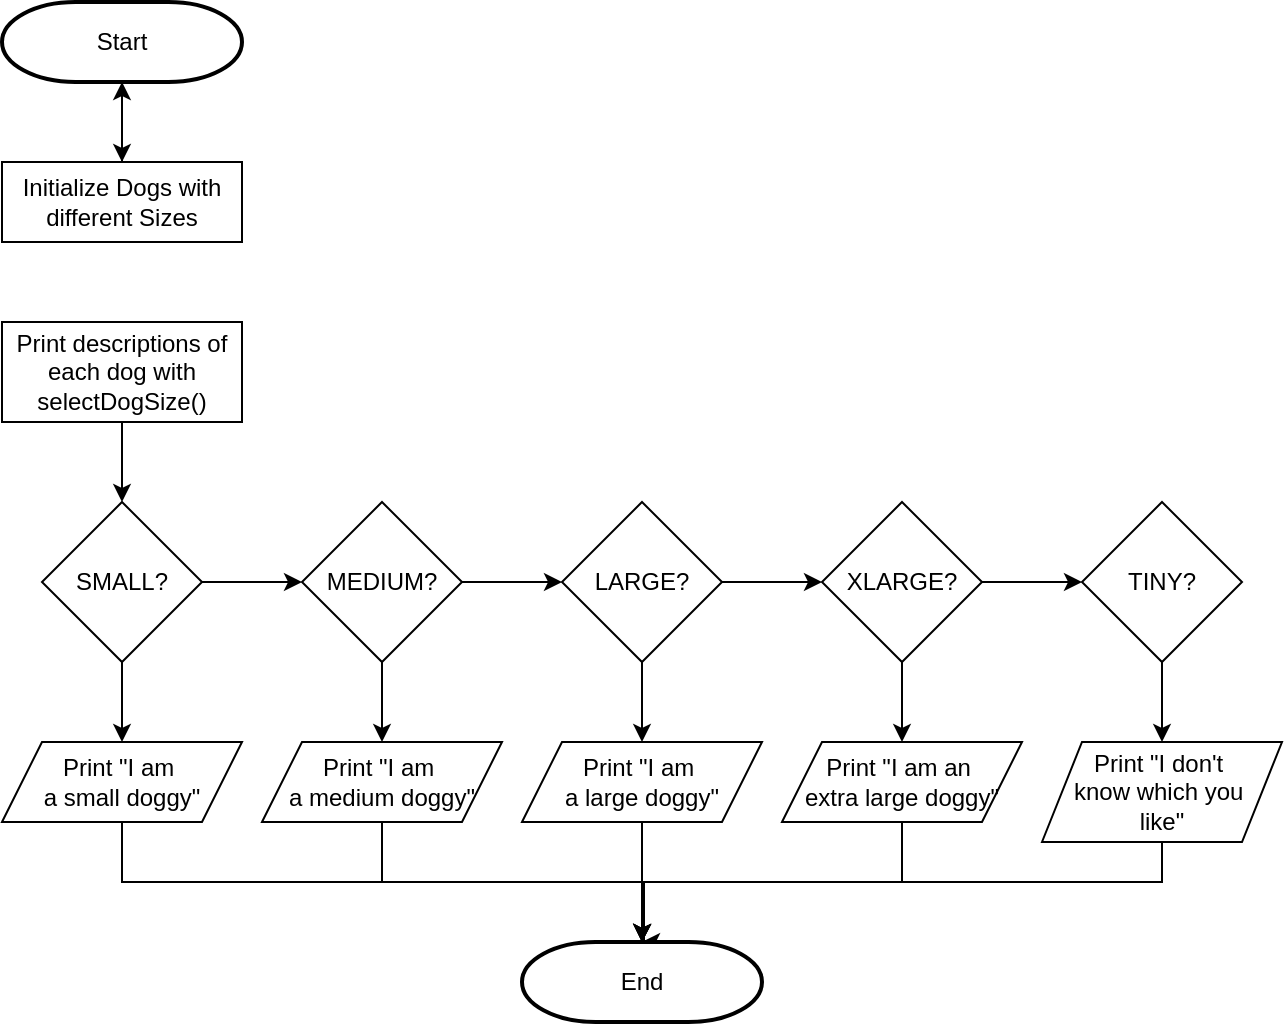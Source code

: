 <mxfile version="24.8.3">
  <diagram name="Page-1" id="fjb2CtLeX8C8UQ3iuAO1">
    <mxGraphModel dx="933" dy="1035" grid="1" gridSize="10" guides="1" tooltips="1" connect="1" arrows="1" fold="1" page="1" pageScale="1" pageWidth="850" pageHeight="1100" math="0" shadow="0">
      <root>
        <mxCell id="0" />
        <mxCell id="1" parent="0" />
        <mxCell id="PSnEmTgQ8clI8SFjAode-15" style="edgeStyle=orthogonalEdgeStyle;rounded=0;orthogonalLoop=1;jettySize=auto;html=1;exitX=0.5;exitY=1;exitDx=0;exitDy=0;exitPerimeter=0;" edge="1" parent="1" source="PSnEmTgQ8clI8SFjAode-1" target="PSnEmTgQ8clI8SFjAode-2">
          <mxGeometry relative="1" as="geometry" />
        </mxCell>
        <mxCell id="PSnEmTgQ8clI8SFjAode-1" value="Start" style="strokeWidth=2;html=1;shape=mxgraph.flowchart.terminator;whiteSpace=wrap;" vertex="1" parent="1">
          <mxGeometry x="50" y="280" width="120" height="40" as="geometry" />
        </mxCell>
        <mxCell id="PSnEmTgQ8clI8SFjAode-32" value="" style="edgeStyle=orthogonalEdgeStyle;rounded=0;orthogonalLoop=1;jettySize=auto;html=1;" edge="1" parent="1" source="PSnEmTgQ8clI8SFjAode-2" target="PSnEmTgQ8clI8SFjAode-1">
          <mxGeometry relative="1" as="geometry" />
        </mxCell>
        <mxCell id="PSnEmTgQ8clI8SFjAode-2" value="Initialize Dogs with different Sizes" style="rounded=0;whiteSpace=wrap;html=1;" vertex="1" parent="1">
          <mxGeometry x="50" y="360" width="120" height="40" as="geometry" />
        </mxCell>
        <mxCell id="PSnEmTgQ8clI8SFjAode-10" style="edgeStyle=orthogonalEdgeStyle;rounded=0;orthogonalLoop=1;jettySize=auto;html=1;exitX=1;exitY=0.5;exitDx=0;exitDy=0;" edge="1" parent="1" source="PSnEmTgQ8clI8SFjAode-4" target="PSnEmTgQ8clI8SFjAode-5">
          <mxGeometry relative="1" as="geometry" />
        </mxCell>
        <mxCell id="PSnEmTgQ8clI8SFjAode-27" style="edgeStyle=orthogonalEdgeStyle;rounded=0;orthogonalLoop=1;jettySize=auto;html=1;exitX=0.5;exitY=1;exitDx=0;exitDy=0;entryX=0.5;entryY=0;entryDx=0;entryDy=0;" edge="1" parent="1" source="PSnEmTgQ8clI8SFjAode-4" target="PSnEmTgQ8clI8SFjAode-21">
          <mxGeometry relative="1" as="geometry" />
        </mxCell>
        <mxCell id="PSnEmTgQ8clI8SFjAode-4" value="SMALL?" style="rhombus;whiteSpace=wrap;html=1;" vertex="1" parent="1">
          <mxGeometry x="70" y="530" width="80" height="80" as="geometry" />
        </mxCell>
        <mxCell id="PSnEmTgQ8clI8SFjAode-11" style="edgeStyle=orthogonalEdgeStyle;rounded=0;orthogonalLoop=1;jettySize=auto;html=1;exitX=1;exitY=0.5;exitDx=0;exitDy=0;entryX=0;entryY=0.5;entryDx=0;entryDy=0;" edge="1" parent="1" source="PSnEmTgQ8clI8SFjAode-5" target="PSnEmTgQ8clI8SFjAode-6">
          <mxGeometry relative="1" as="geometry" />
        </mxCell>
        <mxCell id="PSnEmTgQ8clI8SFjAode-28" style="edgeStyle=orthogonalEdgeStyle;rounded=0;orthogonalLoop=1;jettySize=auto;html=1;exitX=0.5;exitY=1;exitDx=0;exitDy=0;entryX=0.5;entryY=0;entryDx=0;entryDy=0;" edge="1" parent="1" source="PSnEmTgQ8clI8SFjAode-5" target="PSnEmTgQ8clI8SFjAode-22">
          <mxGeometry relative="1" as="geometry" />
        </mxCell>
        <mxCell id="PSnEmTgQ8clI8SFjAode-5" value="MEDIUM?" style="rhombus;whiteSpace=wrap;html=1;strokeColor=default;align=center;verticalAlign=middle;fontFamily=Helvetica;fontSize=12;fontColor=default;fillColor=default;" vertex="1" parent="1">
          <mxGeometry x="200" y="530" width="80" height="80" as="geometry" />
        </mxCell>
        <mxCell id="PSnEmTgQ8clI8SFjAode-12" style="edgeStyle=orthogonalEdgeStyle;rounded=0;orthogonalLoop=1;jettySize=auto;html=1;exitX=1;exitY=0.5;exitDx=0;exitDy=0;entryX=0;entryY=0.5;entryDx=0;entryDy=0;" edge="1" parent="1" source="PSnEmTgQ8clI8SFjAode-6" target="PSnEmTgQ8clI8SFjAode-7">
          <mxGeometry relative="1" as="geometry" />
        </mxCell>
        <mxCell id="PSnEmTgQ8clI8SFjAode-29" style="edgeStyle=orthogonalEdgeStyle;rounded=0;orthogonalLoop=1;jettySize=auto;html=1;exitX=0.5;exitY=1;exitDx=0;exitDy=0;entryX=0.5;entryY=0;entryDx=0;entryDy=0;" edge="1" parent="1" source="PSnEmTgQ8clI8SFjAode-6" target="PSnEmTgQ8clI8SFjAode-23">
          <mxGeometry relative="1" as="geometry" />
        </mxCell>
        <mxCell id="PSnEmTgQ8clI8SFjAode-6" value="LARGE?" style="rhombus;whiteSpace=wrap;html=1;strokeColor=default;align=center;verticalAlign=middle;fontFamily=Helvetica;fontSize=12;fontColor=default;fillColor=default;" vertex="1" parent="1">
          <mxGeometry x="330" y="530" width="80" height="80" as="geometry" />
        </mxCell>
        <mxCell id="PSnEmTgQ8clI8SFjAode-13" style="edgeStyle=orthogonalEdgeStyle;rounded=0;orthogonalLoop=1;jettySize=auto;html=1;exitX=1;exitY=0.5;exitDx=0;exitDy=0;entryX=0;entryY=0.5;entryDx=0;entryDy=0;" edge="1" parent="1" source="PSnEmTgQ8clI8SFjAode-7" target="PSnEmTgQ8clI8SFjAode-8">
          <mxGeometry relative="1" as="geometry" />
        </mxCell>
        <mxCell id="PSnEmTgQ8clI8SFjAode-30" style="edgeStyle=orthogonalEdgeStyle;rounded=0;orthogonalLoop=1;jettySize=auto;html=1;exitX=0.5;exitY=1;exitDx=0;exitDy=0;entryX=0.5;entryY=0;entryDx=0;entryDy=0;" edge="1" parent="1" source="PSnEmTgQ8clI8SFjAode-7" target="PSnEmTgQ8clI8SFjAode-24">
          <mxGeometry relative="1" as="geometry" />
        </mxCell>
        <mxCell id="PSnEmTgQ8clI8SFjAode-7" value="XLARGE?" style="rhombus;whiteSpace=wrap;html=1;strokeColor=default;align=center;verticalAlign=middle;fontFamily=Helvetica;fontSize=12;fontColor=default;fillColor=default;" vertex="1" parent="1">
          <mxGeometry x="460" y="530" width="80" height="80" as="geometry" />
        </mxCell>
        <mxCell id="PSnEmTgQ8clI8SFjAode-31" style="edgeStyle=orthogonalEdgeStyle;rounded=0;orthogonalLoop=1;jettySize=auto;html=1;exitX=0.5;exitY=1;exitDx=0;exitDy=0;entryX=0.5;entryY=0;entryDx=0;entryDy=0;" edge="1" parent="1" source="PSnEmTgQ8clI8SFjAode-8" target="PSnEmTgQ8clI8SFjAode-25">
          <mxGeometry relative="1" as="geometry" />
        </mxCell>
        <mxCell id="PSnEmTgQ8clI8SFjAode-8" value="TINY?" style="rhombus;whiteSpace=wrap;html=1;strokeColor=default;align=center;verticalAlign=middle;fontFamily=Helvetica;fontSize=12;fontColor=default;fillColor=default;" vertex="1" parent="1">
          <mxGeometry x="590" y="530" width="80" height="80" as="geometry" />
        </mxCell>
        <mxCell id="PSnEmTgQ8clI8SFjAode-19" style="edgeStyle=orthogonalEdgeStyle;rounded=0;orthogonalLoop=1;jettySize=auto;html=1;exitX=0.5;exitY=1;exitDx=0;exitDy=0;" edge="1" parent="1" source="PSnEmTgQ8clI8SFjAode-18" target="PSnEmTgQ8clI8SFjAode-4">
          <mxGeometry relative="1" as="geometry" />
        </mxCell>
        <mxCell id="PSnEmTgQ8clI8SFjAode-18" value="Print descriptions of each dog with selectDogSize()" style="rounded=0;whiteSpace=wrap;html=1;" vertex="1" parent="1">
          <mxGeometry x="50" y="440" width="120" height="50" as="geometry" />
        </mxCell>
        <mxCell id="PSnEmTgQ8clI8SFjAode-21" value="Print &quot;I am&amp;nbsp;&lt;div&gt;a small doggy&quot;&lt;/div&gt;" style="shape=parallelogram;perimeter=parallelogramPerimeter;whiteSpace=wrap;html=1;fixedSize=1;" vertex="1" parent="1">
          <mxGeometry x="50" y="650" width="120" height="40" as="geometry" />
        </mxCell>
        <mxCell id="PSnEmTgQ8clI8SFjAode-35" style="edgeStyle=orthogonalEdgeStyle;rounded=0;orthogonalLoop=1;jettySize=auto;html=1;exitX=0.5;exitY=1;exitDx=0;exitDy=0;" edge="1" parent="1" source="PSnEmTgQ8clI8SFjAode-22">
          <mxGeometry relative="1" as="geometry">
            <mxPoint x="370" y="750" as="targetPoint" />
          </mxGeometry>
        </mxCell>
        <mxCell id="PSnEmTgQ8clI8SFjAode-22" value="Print &quot;I am&amp;nbsp;&lt;div&gt;a medium doggy&quot;&lt;/div&gt;" style="shape=parallelogram;perimeter=parallelogramPerimeter;whiteSpace=wrap;html=1;fixedSize=1;" vertex="1" parent="1">
          <mxGeometry x="180" y="650" width="120" height="40" as="geometry" />
        </mxCell>
        <mxCell id="PSnEmTgQ8clI8SFjAode-36" style="edgeStyle=orthogonalEdgeStyle;rounded=0;orthogonalLoop=1;jettySize=auto;html=1;exitX=0.5;exitY=1;exitDx=0;exitDy=0;" edge="1" parent="1" source="PSnEmTgQ8clI8SFjAode-23">
          <mxGeometry relative="1" as="geometry">
            <mxPoint x="370" y="750" as="targetPoint" />
          </mxGeometry>
        </mxCell>
        <mxCell id="PSnEmTgQ8clI8SFjAode-23" value="Print &quot;I am&amp;nbsp;&lt;div&gt;a large doggy&quot;&lt;/div&gt;" style="shape=parallelogram;perimeter=parallelogramPerimeter;whiteSpace=wrap;html=1;fixedSize=1;" vertex="1" parent="1">
          <mxGeometry x="310" y="650" width="120" height="40" as="geometry" />
        </mxCell>
        <mxCell id="PSnEmTgQ8clI8SFjAode-37" style="edgeStyle=orthogonalEdgeStyle;rounded=0;orthogonalLoop=1;jettySize=auto;html=1;exitX=0.5;exitY=1;exitDx=0;exitDy=0;" edge="1" parent="1" source="PSnEmTgQ8clI8SFjAode-24">
          <mxGeometry relative="1" as="geometry">
            <mxPoint x="370" y="750" as="targetPoint" />
          </mxGeometry>
        </mxCell>
        <mxCell id="PSnEmTgQ8clI8SFjAode-24" value="Print &quot;I am&amp;nbsp;&lt;span style=&quot;background-color: initial;&quot;&gt;an&amp;nbsp;&lt;/span&gt;&lt;div&gt;&lt;span style=&quot;background-color: initial;&quot;&gt;extra large doggy&quot;&lt;/span&gt;&lt;/div&gt;" style="shape=parallelogram;perimeter=parallelogramPerimeter;whiteSpace=wrap;html=1;fixedSize=1;" vertex="1" parent="1">
          <mxGeometry x="440" y="650" width="120" height="40" as="geometry" />
        </mxCell>
        <mxCell id="PSnEmTgQ8clI8SFjAode-38" style="edgeStyle=orthogonalEdgeStyle;rounded=0;orthogonalLoop=1;jettySize=auto;html=1;exitX=0.5;exitY=1;exitDx=0;exitDy=0;" edge="1" parent="1" source="PSnEmTgQ8clI8SFjAode-25">
          <mxGeometry relative="1" as="geometry">
            <mxPoint x="370" y="750" as="targetPoint" />
            <Array as="points">
              <mxPoint x="630" y="720" />
              <mxPoint x="371" y="720" />
              <mxPoint x="371" y="750" />
            </Array>
          </mxGeometry>
        </mxCell>
        <mxCell id="PSnEmTgQ8clI8SFjAode-25" value="Print &quot;I don&#39;t&amp;nbsp;&lt;div&gt;know which you&amp;nbsp;&lt;/div&gt;&lt;div&gt;like&lt;span style=&quot;background-color: initial;&quot;&gt;&quot;&lt;/span&gt;&lt;/div&gt;" style="shape=parallelogram;perimeter=parallelogramPerimeter;whiteSpace=wrap;html=1;fixedSize=1;" vertex="1" parent="1">
          <mxGeometry x="570" y="650" width="120" height="50" as="geometry" />
        </mxCell>
        <mxCell id="PSnEmTgQ8clI8SFjAode-33" value="End" style="strokeWidth=2;html=1;shape=mxgraph.flowchart.terminator;whiteSpace=wrap;" vertex="1" parent="1">
          <mxGeometry x="310" y="750" width="120" height="40" as="geometry" />
        </mxCell>
        <mxCell id="PSnEmTgQ8clI8SFjAode-34" style="edgeStyle=orthogonalEdgeStyle;rounded=0;orthogonalLoop=1;jettySize=auto;html=1;exitX=0.5;exitY=1;exitDx=0;exitDy=0;entryX=0.5;entryY=0;entryDx=0;entryDy=0;entryPerimeter=0;" edge="1" parent="1" source="PSnEmTgQ8clI8SFjAode-21" target="PSnEmTgQ8clI8SFjAode-33">
          <mxGeometry relative="1" as="geometry" />
        </mxCell>
      </root>
    </mxGraphModel>
  </diagram>
</mxfile>
